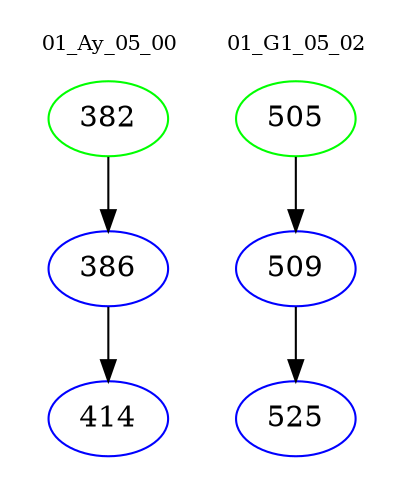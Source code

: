digraph{
subgraph cluster_0 {
color = white
label = "01_Ay_05_00";
fontsize=10;
T0_382 [label="382", color="green"]
T0_382 -> T0_386 [color="black"]
T0_386 [label="386", color="blue"]
T0_386 -> T0_414 [color="black"]
T0_414 [label="414", color="blue"]
}
subgraph cluster_1 {
color = white
label = "01_G1_05_02";
fontsize=10;
T1_505 [label="505", color="green"]
T1_505 -> T1_509 [color="black"]
T1_509 [label="509", color="blue"]
T1_509 -> T1_525 [color="black"]
T1_525 [label="525", color="blue"]
}
}
